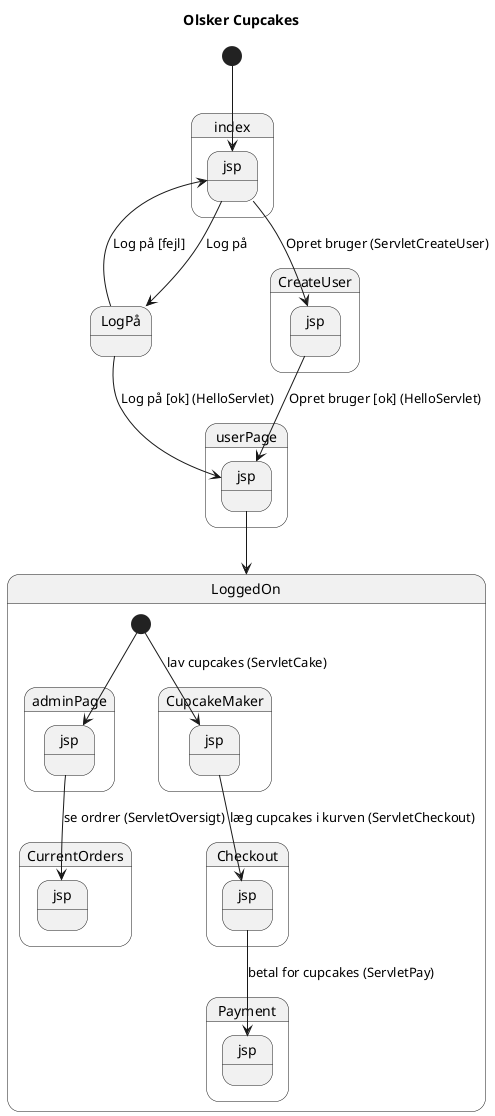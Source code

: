 @startuml

Title Olsker Cupcakes

state index.jsp
state CreateUser.jsp
state userPage.jsp
state LogPå

[*] --> index.jsp
index.jsp --> LogPå: Log på
LogPå --> index.jsp: Log på [fejl]
LogPå --> userPage.jsp: Log på [ok] (HelloServlet)
index.jsp --> CreateUser.jsp: Opret bruger (ServletCreateUser)
CreateUser.jsp --> userPage.jsp: Opret bruger [ok] (HelloServlet)
userPage.jsp --> LoggedOn

state LoggedOn {
    state adminPage.jsp
    state CurrentOrders.jsp
    state CupcakeMaker.jsp
    state Checkout.jsp
    state Payment.jsp

    [*] --> adminPage.jsp
    adminPage.jsp --> CurrentOrders.jsp: se ordrer (ServletOversigt)
    [*] --> CupcakeMaker.jsp: lav cupcakes (ServletCake)
    CupcakeMaker.jsp --> Checkout.jsp: læg cupcakes i kurven (ServletCheckout)
    Checkout.jsp --> Payment.jsp: betal for cupcakes (ServletPay)



}


@enduml